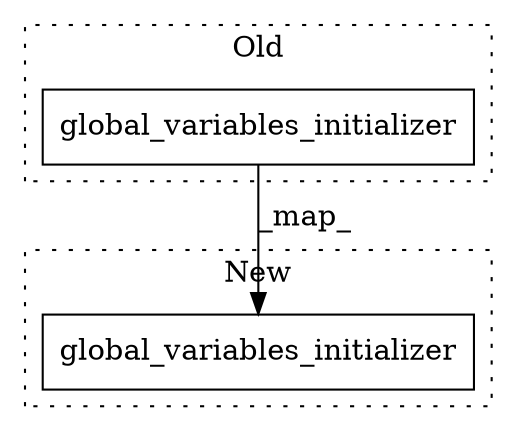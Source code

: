 digraph G {
subgraph cluster0 {
1 [label="global_variables_initializer" a="32" s="23631" l="30" shape="box"];
label = "Old";
style="dotted";
}
subgraph cluster1 {
2 [label="global_variables_initializer" a="32" s="22618" l="30" shape="box"];
label = "New";
style="dotted";
}
1 -> 2 [label="_map_"];
}